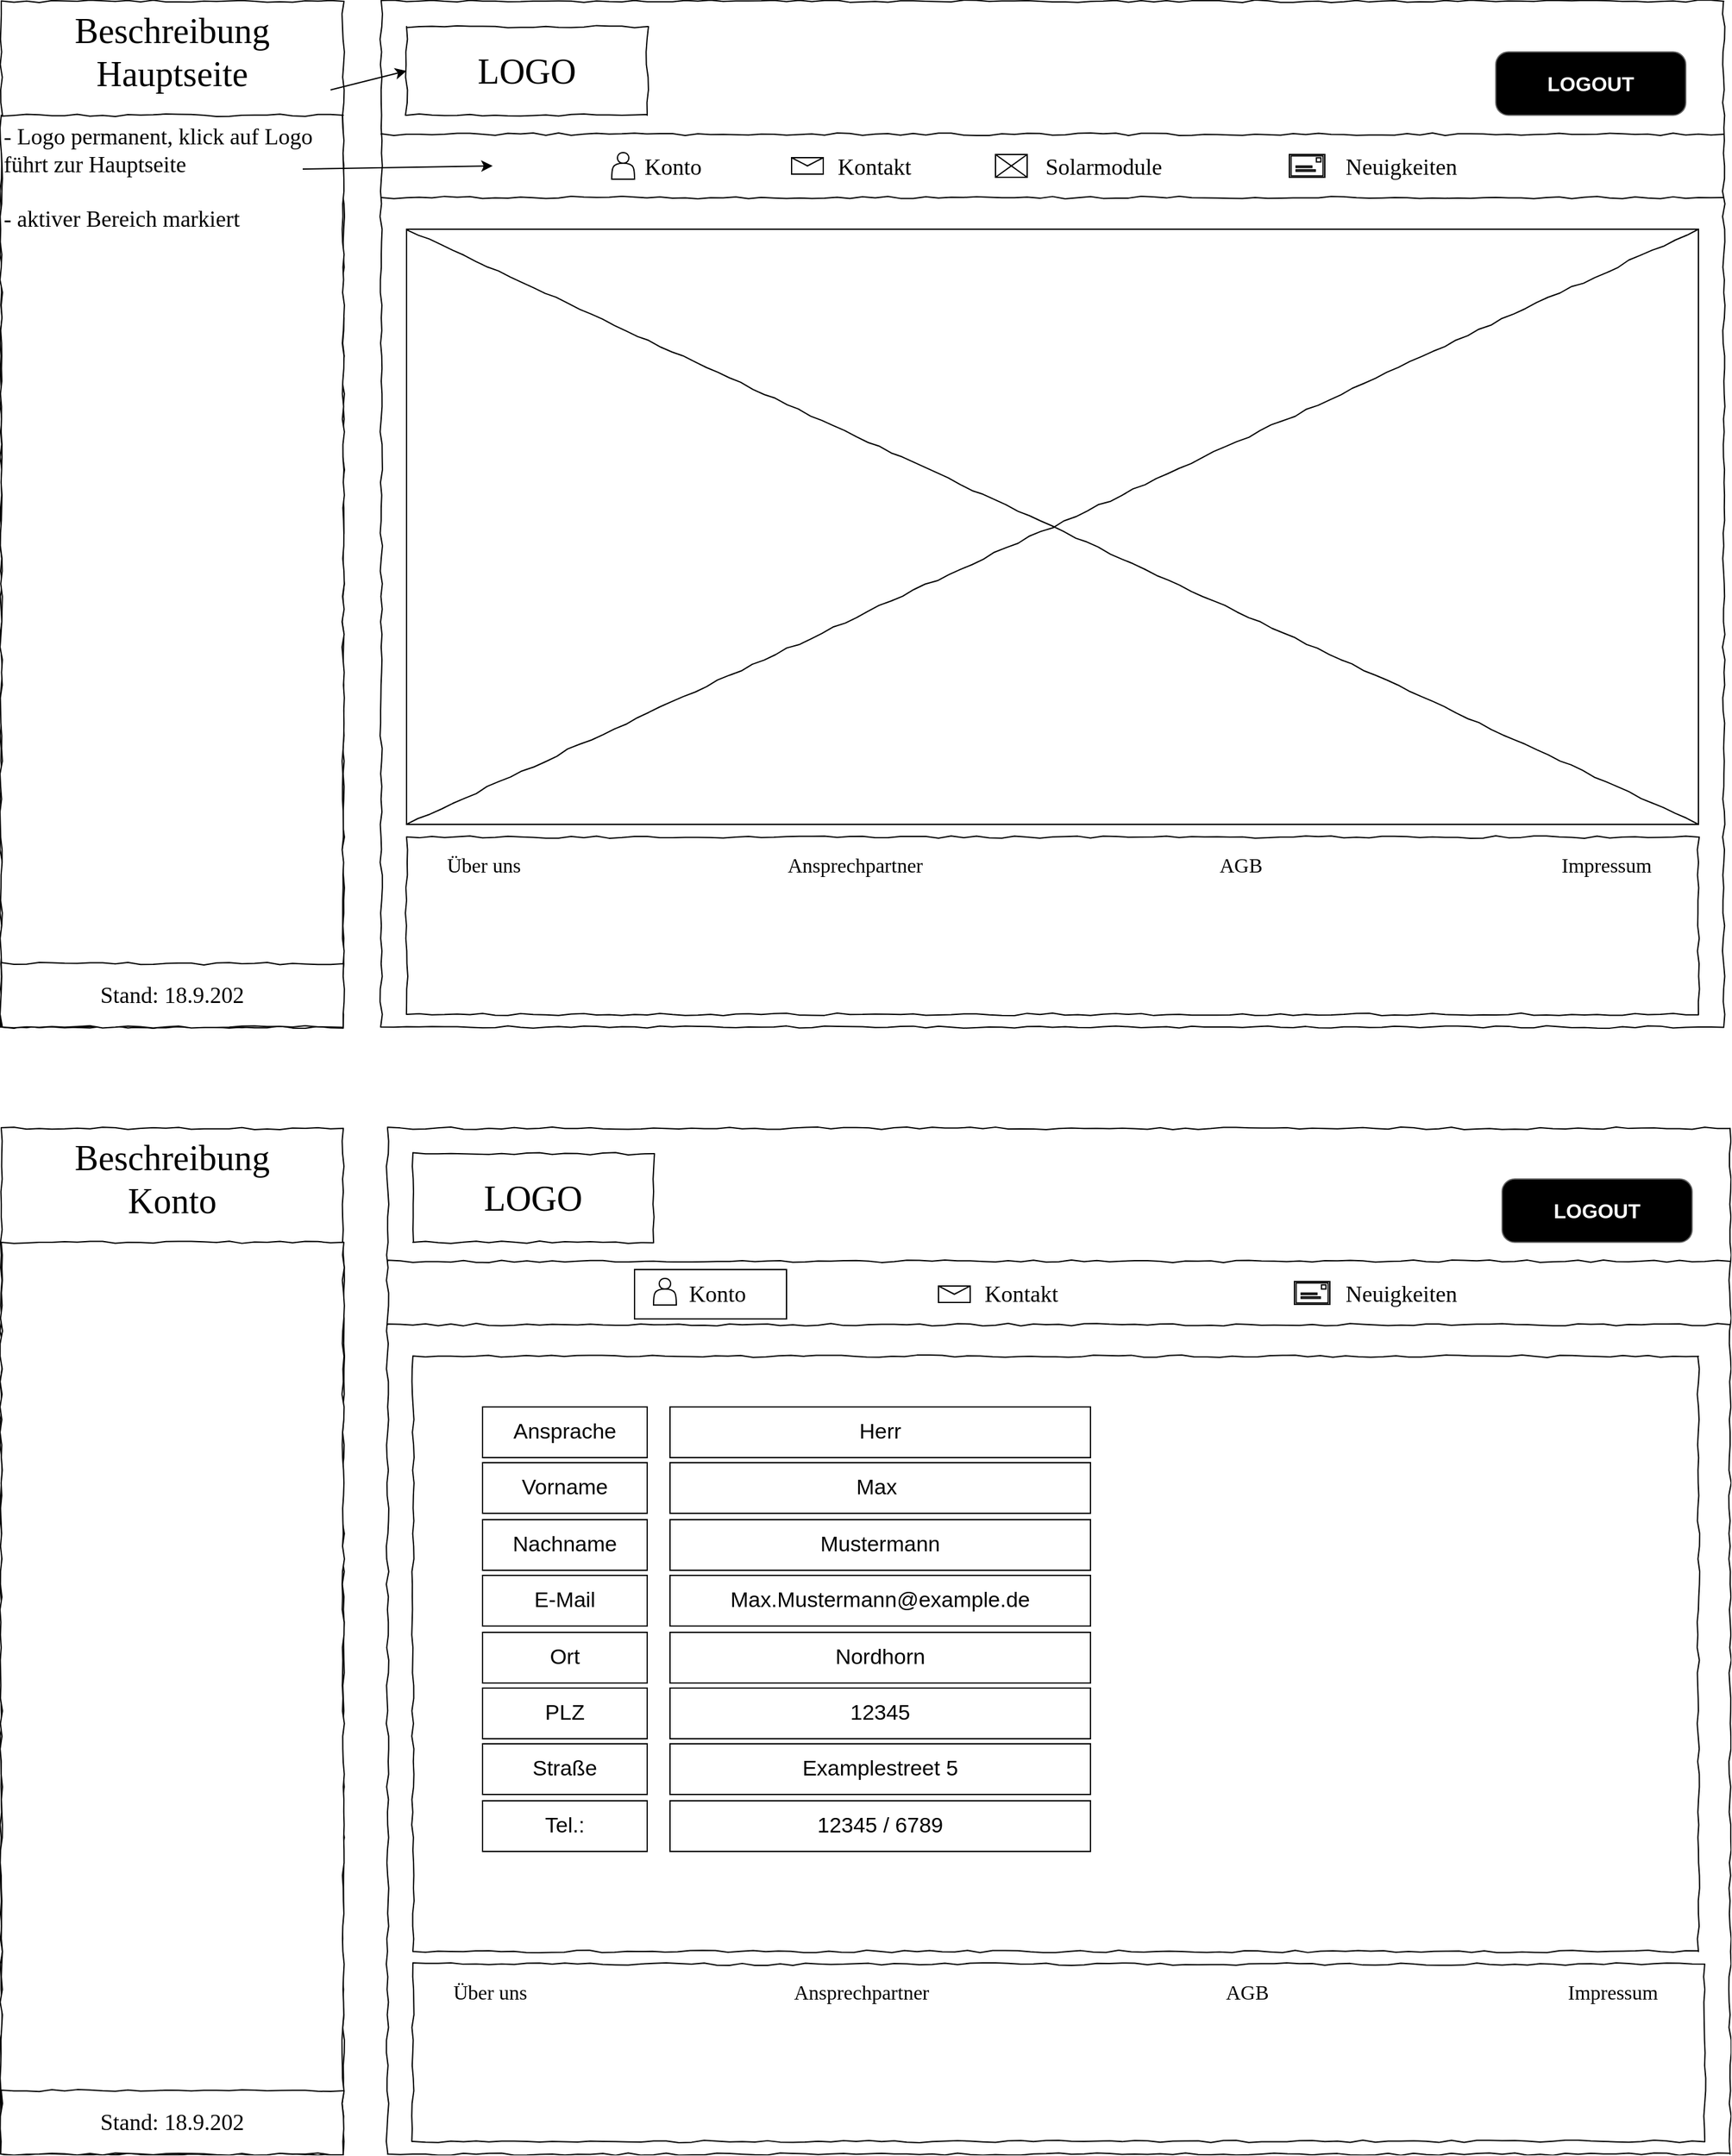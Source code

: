 <mxfile version="21.7.5" type="device">
  <diagram name="Page-1" id="03018318-947c-dd8e-b7a3-06fadd420f32">
    <mxGraphModel dx="2787" dy="899" grid="1" gridSize="10" guides="1" tooltips="1" connect="1" arrows="1" fold="1" page="1" pageScale="1" pageWidth="1100" pageHeight="850" background="none" math="0" shadow="0">
      <root>
        <mxCell id="0" />
        <mxCell id="1" parent="0" />
        <mxCell id="LgNa74KXyd6v0-ToaAEt-61" value="" style="rounded=0;whiteSpace=wrap;html=1;" vertex="1" parent="1">
          <mxGeometry x="220" y="1021.5" width="120" height="39" as="geometry" />
        </mxCell>
        <mxCell id="677b7b8949515195-1" value="" style="whiteSpace=wrap;html=1;rounded=0;shadow=0;labelBackgroundColor=none;strokeColor=#000000;strokeWidth=1;fillColor=none;fontFamily=Verdana;fontSize=12;fontColor=#000000;align=center;comic=1;" parent="1" vertex="1">
          <mxGeometry x="20" y="20" width="1060" height="810" as="geometry" />
        </mxCell>
        <mxCell id="677b7b8949515195-2" value="LOGO" style="whiteSpace=wrap;html=1;rounded=0;shadow=0;labelBackgroundColor=none;strokeWidth=1;fontFamily=Verdana;fontSize=28;align=center;comic=1;" parent="1" vertex="1">
          <mxGeometry x="40" y="40" width="190" height="70" as="geometry" />
        </mxCell>
        <mxCell id="677b7b8949515195-9" value="" style="line;strokeWidth=1;html=1;rounded=0;shadow=0;labelBackgroundColor=none;fillColor=none;fontFamily=Verdana;fontSize=14;fontColor=#000000;align=center;comic=1;" parent="1" vertex="1">
          <mxGeometry x="20" y="120" width="1060" height="10" as="geometry" />
        </mxCell>
        <mxCell id="677b7b8949515195-15" value="&lt;div style=&quot;text-align: justify&quot;&gt;&lt;br&gt;&lt;/div&gt;" style="whiteSpace=wrap;html=1;rounded=0;shadow=0;labelBackgroundColor=none;strokeWidth=1;fillColor=none;fontFamily=Verdana;fontSize=12;align=center;verticalAlign=top;spacing=10;comic=1;" parent="1" vertex="1">
          <mxGeometry x="40" y="680" width="1020" height="140" as="geometry" />
        </mxCell>
        <mxCell id="677b7b8949515195-16" value="" style="verticalLabelPosition=bottom;shadow=0;dashed=0;align=center;verticalAlign=top;strokeWidth=1;shape=mxgraph.mockup.graphics.simpleIcon;strokeColor=default;rounded=0;labelBackgroundColor=none;fontFamily=Verdana;fontSize=14;fontColor=#000000;comic=1;fillColor=default;html=1;" parent="1" vertex="1">
          <mxGeometry x="40" y="200" width="1020" height="470" as="geometry" />
        </mxCell>
        <mxCell id="LgNa74KXyd6v0-ToaAEt-4" value="Konto" style="text;html=1;points=[];align=center;verticalAlign=top;spacingTop=-4;fontSize=18;fontFamily=Verdana" vertex="1" parent="1">
          <mxGeometry x="210" y="137.5" width="80" height="25" as="geometry" />
        </mxCell>
        <mxCell id="LgNa74KXyd6v0-ToaAEt-7" value="Über uns" style="text;html=1;points=[];align=left;verticalAlign=top;spacingTop=-4;fontSize=16;fontFamily=Verdana" vertex="1" parent="1">
          <mxGeometry x="70" y="690" width="80" height="25" as="geometry" />
        </mxCell>
        <mxCell id="LgNa74KXyd6v0-ToaAEt-8" value="AGB" style="text;html=1;points=[];align=left;verticalAlign=top;spacingTop=-4;fontSize=16;fontFamily=Verdana" vertex="1" parent="1">
          <mxGeometry x="680" y="690" width="80" height="25" as="geometry" />
        </mxCell>
        <mxCell id="LgNa74KXyd6v0-ToaAEt-9" value="Impressum" style="text;html=1;points=[];align=left;verticalAlign=top;spacingTop=-4;fontSize=16;fontFamily=Verdana" vertex="1" parent="1">
          <mxGeometry x="950" y="690" width="80" height="25" as="geometry" />
        </mxCell>
        <mxCell id="LgNa74KXyd6v0-ToaAEt-10" value="Ansprechpartner" style="text;html=1;points=[];align=left;verticalAlign=top;spacingTop=-4;fontSize=16;fontFamily=Verdana" vertex="1" parent="1">
          <mxGeometry x="339" y="690" width="80" height="25" as="geometry" />
        </mxCell>
        <mxCell id="LgNa74KXyd6v0-ToaAEt-11" value="" style="strokeWidth=1;shadow=0;dashed=0;align=center;html=1;shape=mxgraph.mockup.buttons.multiButton;fillColor=#000000;strokeColor=#666666;mainText=;subText=;" vertex="1" parent="1">
          <mxGeometry x="900" y="60" width="150" height="50" as="geometry" />
        </mxCell>
        <mxCell id="LgNa74KXyd6v0-ToaAEt-12" value="LOGOUT" style="strokeWidth=1;shadow=0;dashed=0;align=center;html=1;shape=mxgraph.mockup.anchor;fontSize=16;fontColor=#ffffff;fontStyle=1;whiteSpace=wrap;" vertex="1" parent="LgNa74KXyd6v0-ToaAEt-11">
          <mxGeometry y="15" width="150" height="20" as="geometry" />
        </mxCell>
        <mxCell id="LgNa74KXyd6v0-ToaAEt-13" value="" style="strokeWidth=1;shadow=0;dashed=0;align=center;html=1;shape=mxgraph.mockup.anchor;fontSize=12;fontColor=#ffffff;fontStyle=1;whiteSpace=wrap;fillColor=#000000;" vertex="1" parent="LgNa74KXyd6v0-ToaAEt-11">
          <mxGeometry y="30" width="150" height="10" as="geometry" />
        </mxCell>
        <mxCell id="LgNa74KXyd6v0-ToaAEt-14" value="" style="endArrow=none;html=1;rounded=0;" edge="1" parent="1" target="677b7b8949515195-1">
          <mxGeometry width="50" height="50" relative="1" as="geometry">
            <mxPoint x="20" y="190" as="sourcePoint" />
            <mxPoint x="70" y="140" as="targetPoint" />
          </mxGeometry>
        </mxCell>
        <mxCell id="LgNa74KXyd6v0-ToaAEt-15" value="" style="line;strokeWidth=1;html=1;rounded=0;shadow=0;labelBackgroundColor=none;fillColor=none;fontFamily=Verdana;fontSize=14;fontColor=#000000;align=center;comic=1;" vertex="1" parent="1">
          <mxGeometry x="20" y="170" width="1060" height="10" as="geometry" />
        </mxCell>
        <mxCell id="LgNa74KXyd6v0-ToaAEt-16" value="Kontakt" style="text;html=1;points=[];align=center;verticalAlign=top;spacingTop=-4;fontSize=18;fontFamily=Verdana" vertex="1" parent="1">
          <mxGeometry x="369" y="137.5" width="80" height="25" as="geometry" />
        </mxCell>
        <mxCell id="LgNa74KXyd6v0-ToaAEt-17" value="Neuigkeiten" style="text;html=1;points=[];align=center;verticalAlign=top;spacingTop=-4;fontSize=18;fontFamily=Verdana" vertex="1" parent="1">
          <mxGeometry x="780" y="137.5" width="90" height="25" as="geometry" />
        </mxCell>
        <mxCell id="LgNa74KXyd6v0-ToaAEt-19" value="Beschreibung&lt;br&gt;Hauptseite&lt;br&gt;" style="whiteSpace=wrap;html=1;rounded=0;shadow=0;labelBackgroundColor=none;strokeWidth=1;fontFamily=Verdana;fontSize=28;align=center;comic=1;verticalAlign=top;" vertex="1" parent="1">
          <mxGeometry x="-280" y="20" width="270" height="810" as="geometry" />
        </mxCell>
        <mxCell id="LgNa74KXyd6v0-ToaAEt-20" value="- Logo permanent, klick auf Logo führt zur Hauptseite&lt;br&gt;&lt;br&gt;- aktiver Bereich markiert" style="whiteSpace=wrap;html=1;rounded=0;shadow=0;labelBackgroundColor=none;strokeWidth=1;fontFamily=Verdana;fontSize=18;align=left;comic=1;verticalAlign=top;" vertex="1" parent="1">
          <mxGeometry x="-280" y="110" width="270" height="720" as="geometry" />
        </mxCell>
        <mxCell id="LgNa74KXyd6v0-ToaAEt-22" value="" style="endArrow=classic;html=1;rounded=0;entryX=0;entryY=0.5;entryDx=0;entryDy=0;" edge="1" parent="1" target="677b7b8949515195-2">
          <mxGeometry width="50" height="50" relative="1" as="geometry">
            <mxPoint x="-20" y="90" as="sourcePoint" />
            <mxPoint x="50" y="62.5" as="targetPoint" />
          </mxGeometry>
        </mxCell>
        <mxCell id="LgNa74KXyd6v0-ToaAEt-23" value="" style="endArrow=classic;html=1;rounded=0;" edge="1" parent="1">
          <mxGeometry width="50" height="50" relative="1" as="geometry">
            <mxPoint x="-42" y="152.5" as="sourcePoint" />
            <mxPoint x="108" y="150" as="targetPoint" />
          </mxGeometry>
        </mxCell>
        <mxCell id="LgNa74KXyd6v0-ToaAEt-24" value="Stand: 18.9.202" style="whiteSpace=wrap;html=1;rounded=0;shadow=0;labelBackgroundColor=none;strokeWidth=1;fontFamily=Verdana;fontSize=18;align=center;comic=1;verticalAlign=middle;" vertex="1" parent="1">
          <mxGeometry x="-280" y="780" width="270" height="50" as="geometry" />
        </mxCell>
        <mxCell id="LgNa74KXyd6v0-ToaAEt-27" value="" style="verticalLabelPosition=bottom;shadow=0;dashed=0;align=center;html=1;verticalAlign=top;strokeWidth=1;shape=mxgraph.mockup.misc.mail2;" vertex="1" parent="1">
          <mxGeometry x="344" y="143.5" width="25" height="13" as="geometry" />
        </mxCell>
        <mxCell id="LgNa74KXyd6v0-ToaAEt-28" value="" style="shape=actor;whiteSpace=wrap;html=1;" vertex="1" parent="1">
          <mxGeometry x="202" y="139.5" width="18" height="21" as="geometry" />
        </mxCell>
        <mxCell id="LgNa74KXyd6v0-ToaAEt-30" value="" style="sketch=0;pointerEvents=1;shadow=0;dashed=0;html=1;labelPosition=center;verticalLabelPosition=bottom;verticalAlign=top;outlineConnect=0;align=center;shape=mxgraph.office.concepts.email;" vertex="1" parent="1">
          <mxGeometry x="737" y="141" width="28" height="18" as="geometry" />
        </mxCell>
        <mxCell id="LgNa74KXyd6v0-ToaAEt-35" value="" style="whiteSpace=wrap;html=1;rounded=0;shadow=0;labelBackgroundColor=none;strokeColor=#000000;strokeWidth=1;fillColor=none;fontFamily=Verdana;fontSize=12;fontColor=#000000;align=center;comic=1;" vertex="1" parent="1">
          <mxGeometry x="25" y="910" width="1060" height="810" as="geometry" />
        </mxCell>
        <mxCell id="LgNa74KXyd6v0-ToaAEt-36" value="LOGO" style="whiteSpace=wrap;html=1;rounded=0;shadow=0;labelBackgroundColor=none;strokeWidth=1;fontFamily=Verdana;fontSize=28;align=center;comic=1;" vertex="1" parent="1">
          <mxGeometry x="45" y="930" width="190" height="70" as="geometry" />
        </mxCell>
        <mxCell id="LgNa74KXyd6v0-ToaAEt-37" value="" style="line;strokeWidth=1;html=1;rounded=0;shadow=0;labelBackgroundColor=none;fillColor=none;fontFamily=Verdana;fontSize=14;fontColor=#000000;align=center;comic=1;" vertex="1" parent="1">
          <mxGeometry x="25" y="1010" width="1060" height="10" as="geometry" />
        </mxCell>
        <mxCell id="LgNa74KXyd6v0-ToaAEt-38" value="&lt;div style=&quot;text-align: justify&quot;&gt;&lt;br&gt;&lt;/div&gt;" style="whiteSpace=wrap;html=1;rounded=0;shadow=0;labelBackgroundColor=none;strokeWidth=1;fillColor=none;fontFamily=Verdana;fontSize=12;align=center;verticalAlign=top;spacing=10;comic=1;" vertex="1" parent="1">
          <mxGeometry x="45" y="1570" width="1020" height="140" as="geometry" />
        </mxCell>
        <mxCell id="LgNa74KXyd6v0-ToaAEt-40" value="Konto" style="text;html=1;points=[];align=center;verticalAlign=top;spacingTop=-4;fontSize=18;fontFamily=Verdana" vertex="1" parent="1">
          <mxGeometry x="245" y="1027.5" width="80" height="25" as="geometry" />
        </mxCell>
        <mxCell id="LgNa74KXyd6v0-ToaAEt-41" value="Über uns" style="text;html=1;points=[];align=left;verticalAlign=top;spacingTop=-4;fontSize=16;fontFamily=Verdana" vertex="1" parent="1">
          <mxGeometry x="75" y="1580" width="80" height="25" as="geometry" />
        </mxCell>
        <mxCell id="LgNa74KXyd6v0-ToaAEt-42" value="AGB" style="text;html=1;points=[];align=left;verticalAlign=top;spacingTop=-4;fontSize=16;fontFamily=Verdana" vertex="1" parent="1">
          <mxGeometry x="685" y="1580" width="80" height="25" as="geometry" />
        </mxCell>
        <mxCell id="LgNa74KXyd6v0-ToaAEt-43" value="Impressum" style="text;html=1;points=[];align=left;verticalAlign=top;spacingTop=-4;fontSize=16;fontFamily=Verdana" vertex="1" parent="1">
          <mxGeometry x="955" y="1580" width="80" height="25" as="geometry" />
        </mxCell>
        <mxCell id="LgNa74KXyd6v0-ToaAEt-44" value="Ansprechpartner" style="text;html=1;points=[];align=left;verticalAlign=top;spacingTop=-4;fontSize=16;fontFamily=Verdana" vertex="1" parent="1">
          <mxGeometry x="344" y="1580" width="80" height="25" as="geometry" />
        </mxCell>
        <mxCell id="LgNa74KXyd6v0-ToaAEt-45" value="" style="strokeWidth=1;shadow=0;dashed=0;align=center;html=1;shape=mxgraph.mockup.buttons.multiButton;fillColor=#000000;strokeColor=#666666;mainText=;subText=;" vertex="1" parent="1">
          <mxGeometry x="905" y="950" width="150" height="50" as="geometry" />
        </mxCell>
        <mxCell id="LgNa74KXyd6v0-ToaAEt-46" value="LOGOUT" style="strokeWidth=1;shadow=0;dashed=0;align=center;html=1;shape=mxgraph.mockup.anchor;fontSize=16;fontColor=#ffffff;fontStyle=1;whiteSpace=wrap;" vertex="1" parent="LgNa74KXyd6v0-ToaAEt-45">
          <mxGeometry y="15" width="150" height="20" as="geometry" />
        </mxCell>
        <mxCell id="LgNa74KXyd6v0-ToaAEt-47" value="" style="strokeWidth=1;shadow=0;dashed=0;align=center;html=1;shape=mxgraph.mockup.anchor;fontSize=12;fontColor=#ffffff;fontStyle=1;whiteSpace=wrap;fillColor=#000000;" vertex="1" parent="LgNa74KXyd6v0-ToaAEt-45">
          <mxGeometry y="30" width="150" height="10" as="geometry" />
        </mxCell>
        <mxCell id="LgNa74KXyd6v0-ToaAEt-48" value="" style="endArrow=none;html=1;rounded=0;" edge="1" parent="1" target="LgNa74KXyd6v0-ToaAEt-35">
          <mxGeometry width="50" height="50" relative="1" as="geometry">
            <mxPoint x="25" y="1080" as="sourcePoint" />
            <mxPoint x="75" y="1030" as="targetPoint" />
          </mxGeometry>
        </mxCell>
        <mxCell id="LgNa74KXyd6v0-ToaAEt-49" value="" style="line;strokeWidth=1;html=1;rounded=0;shadow=0;labelBackgroundColor=none;fillColor=none;fontFamily=Verdana;fontSize=14;fontColor=#000000;align=center;comic=1;" vertex="1" parent="1">
          <mxGeometry x="25" y="1060" width="1060" height="10" as="geometry" />
        </mxCell>
        <mxCell id="LgNa74KXyd6v0-ToaAEt-50" value="Kontakt" style="text;html=1;points=[];align=center;verticalAlign=top;spacingTop=-4;fontSize=18;fontFamily=Verdana" vertex="1" parent="1">
          <mxGeometry x="485" y="1027.5" width="80" height="25" as="geometry" />
        </mxCell>
        <mxCell id="LgNa74KXyd6v0-ToaAEt-51" value="Neuigkeiten" style="text;html=1;points=[];align=center;verticalAlign=top;spacingTop=-4;fontSize=18;fontFamily=Verdana" vertex="1" parent="1">
          <mxGeometry x="780" y="1027.5" width="90" height="25" as="geometry" />
        </mxCell>
        <mxCell id="LgNa74KXyd6v0-ToaAEt-52" value="" style="verticalLabelPosition=bottom;shadow=0;dashed=0;align=center;html=1;verticalAlign=top;strokeWidth=1;shape=mxgraph.mockup.misc.mail2;" vertex="1" parent="1">
          <mxGeometry x="460" y="1034.5" width="25" height="13" as="geometry" />
        </mxCell>
        <mxCell id="LgNa74KXyd6v0-ToaAEt-53" value="" style="shape=actor;whiteSpace=wrap;html=1;" vertex="1" parent="1">
          <mxGeometry x="235" y="1028.5" width="18" height="21" as="geometry" />
        </mxCell>
        <mxCell id="LgNa74KXyd6v0-ToaAEt-54" value="" style="sketch=0;pointerEvents=1;shadow=0;dashed=0;html=1;labelPosition=center;verticalLabelPosition=bottom;verticalAlign=top;outlineConnect=0;align=center;shape=mxgraph.office.concepts.email;" vertex="1" parent="1">
          <mxGeometry x="741" y="1031" width="28" height="18" as="geometry" />
        </mxCell>
        <mxCell id="LgNa74KXyd6v0-ToaAEt-56" value="Beschreibung&lt;br&gt;Konto" style="whiteSpace=wrap;html=1;rounded=0;shadow=0;labelBackgroundColor=none;strokeWidth=1;fontFamily=Verdana;fontSize=28;align=center;comic=1;verticalAlign=top;" vertex="1" parent="1">
          <mxGeometry x="-280" y="910" width="270" height="810" as="geometry" />
        </mxCell>
        <mxCell id="LgNa74KXyd6v0-ToaAEt-57" value="" style="whiteSpace=wrap;html=1;rounded=0;shadow=0;labelBackgroundColor=none;strokeWidth=1;fontFamily=Verdana;fontSize=18;align=left;comic=1;verticalAlign=top;" vertex="1" parent="1">
          <mxGeometry x="-280" y="1000" width="270" height="720" as="geometry" />
        </mxCell>
        <mxCell id="LgNa74KXyd6v0-ToaAEt-58" value="Stand: 18.9.202" style="whiteSpace=wrap;html=1;rounded=0;shadow=0;labelBackgroundColor=none;strokeWidth=1;fontFamily=Verdana;fontSize=18;align=center;comic=1;verticalAlign=middle;" vertex="1" parent="1">
          <mxGeometry x="-280" y="1670" width="270" height="50" as="geometry" />
        </mxCell>
        <mxCell id="LgNa74KXyd6v0-ToaAEt-62" value="" style="rounded=0;whiteSpace=wrap;html=1;comic=1;" vertex="1" parent="1">
          <mxGeometry x="45" y="1090" width="1015" height="470" as="geometry" />
        </mxCell>
        <mxCell id="LgNa74KXyd6v0-ToaAEt-63" value="Vorname" style="rounded=0;whiteSpace=wrap;html=1;fontSize=17;" vertex="1" parent="1">
          <mxGeometry x="100" y="1174" width="130" height="40" as="geometry" />
        </mxCell>
        <mxCell id="LgNa74KXyd6v0-ToaAEt-64" value="Nachname" style="rounded=0;whiteSpace=wrap;html=1;fontSize=17;" vertex="1" parent="1">
          <mxGeometry x="100" y="1219" width="130" height="40" as="geometry" />
        </mxCell>
        <mxCell id="LgNa74KXyd6v0-ToaAEt-65" value="Ansprache" style="rounded=0;whiteSpace=wrap;html=1;fontSize=17;" vertex="1" parent="1">
          <mxGeometry x="100" y="1130" width="130" height="40" as="geometry" />
        </mxCell>
        <mxCell id="LgNa74KXyd6v0-ToaAEt-66" value="Ort" style="rounded=0;whiteSpace=wrap;html=1;fontSize=17;" vertex="1" parent="1">
          <mxGeometry x="100" y="1308" width="130" height="40" as="geometry" />
        </mxCell>
        <mxCell id="LgNa74KXyd6v0-ToaAEt-67" value="PLZ" style="rounded=0;whiteSpace=wrap;html=1;fontSize=17;" vertex="1" parent="1">
          <mxGeometry x="100" y="1352" width="130" height="40" as="geometry" />
        </mxCell>
        <mxCell id="LgNa74KXyd6v0-ToaAEt-68" value="Straße" style="rounded=0;whiteSpace=wrap;html=1;fontSize=17;" vertex="1" parent="1">
          <mxGeometry x="100" y="1396" width="130" height="40" as="geometry" />
        </mxCell>
        <mxCell id="LgNa74KXyd6v0-ToaAEt-69" value="Tel.:" style="rounded=0;whiteSpace=wrap;html=1;fontSize=17;" vertex="1" parent="1">
          <mxGeometry x="100" y="1441" width="130" height="40" as="geometry" />
        </mxCell>
        <mxCell id="LgNa74KXyd6v0-ToaAEt-70" value="E-Mail" style="rounded=0;whiteSpace=wrap;html=1;fontSize=17;" vertex="1" parent="1">
          <mxGeometry x="100" y="1263" width="130" height="40" as="geometry" />
        </mxCell>
        <mxCell id="LgNa74KXyd6v0-ToaAEt-72" value="Herr" style="rounded=0;whiteSpace=wrap;html=1;fontSize=17;" vertex="1" parent="1">
          <mxGeometry x="248" y="1130" width="332" height="40" as="geometry" />
        </mxCell>
        <mxCell id="LgNa74KXyd6v0-ToaAEt-73" value="Max&lt;span style=&quot;white-space: pre;&quot;&gt;&#x9;&lt;/span&gt;" style="rounded=0;whiteSpace=wrap;html=1;fontSize=17;" vertex="1" parent="1">
          <mxGeometry x="248" y="1174" width="332" height="40" as="geometry" />
        </mxCell>
        <mxCell id="LgNa74KXyd6v0-ToaAEt-74" value="Mustermann" style="rounded=0;whiteSpace=wrap;html=1;fontSize=17;" vertex="1" parent="1">
          <mxGeometry x="248" y="1219" width="332" height="40" as="geometry" />
        </mxCell>
        <mxCell id="LgNa74KXyd6v0-ToaAEt-75" value="Max.Mustermann@example.de" style="rounded=0;whiteSpace=wrap;html=1;fontSize=17;" vertex="1" parent="1">
          <mxGeometry x="248" y="1263" width="332" height="40" as="geometry" />
        </mxCell>
        <mxCell id="LgNa74KXyd6v0-ToaAEt-76" value="Nordhorn" style="rounded=0;whiteSpace=wrap;html=1;fontSize=17;" vertex="1" parent="1">
          <mxGeometry x="248" y="1308" width="332" height="40" as="geometry" />
        </mxCell>
        <mxCell id="LgNa74KXyd6v0-ToaAEt-77" value="12345" style="rounded=0;whiteSpace=wrap;html=1;fontSize=17;" vertex="1" parent="1">
          <mxGeometry x="248" y="1352" width="332" height="40" as="geometry" />
        </mxCell>
        <mxCell id="LgNa74KXyd6v0-ToaAEt-78" value="Examplestreet 5" style="rounded=0;whiteSpace=wrap;html=1;fontSize=17;" vertex="1" parent="1">
          <mxGeometry x="248" y="1396" width="332" height="40" as="geometry" />
        </mxCell>
        <mxCell id="LgNa74KXyd6v0-ToaAEt-79" value="12345 / 6789" style="rounded=0;whiteSpace=wrap;html=1;fontSize=17;" vertex="1" parent="1">
          <mxGeometry x="248" y="1441" width="332" height="40" as="geometry" />
        </mxCell>
        <mxCell id="LgNa74KXyd6v0-ToaAEt-82" value="Solarmodule" style="text;html=1;points=[];align=center;verticalAlign=top;spacingTop=-4;fontSize=18;fontFamily=Verdana" vertex="1" parent="1">
          <mxGeometry x="550" y="137.5" width="80" height="25" as="geometry" />
        </mxCell>
        <mxCell id="LgNa74KXyd6v0-ToaAEt-83" value="" style="verticalLabelPosition=bottom;shadow=0;dashed=0;align=center;html=1;verticalAlign=top;strokeWidth=1;shape=mxgraph.mockup.graphics.simpleIcon;" vertex="1" parent="1">
          <mxGeometry x="505" y="141" width="25" height="18" as="geometry" />
        </mxCell>
      </root>
    </mxGraphModel>
  </diagram>
</mxfile>

